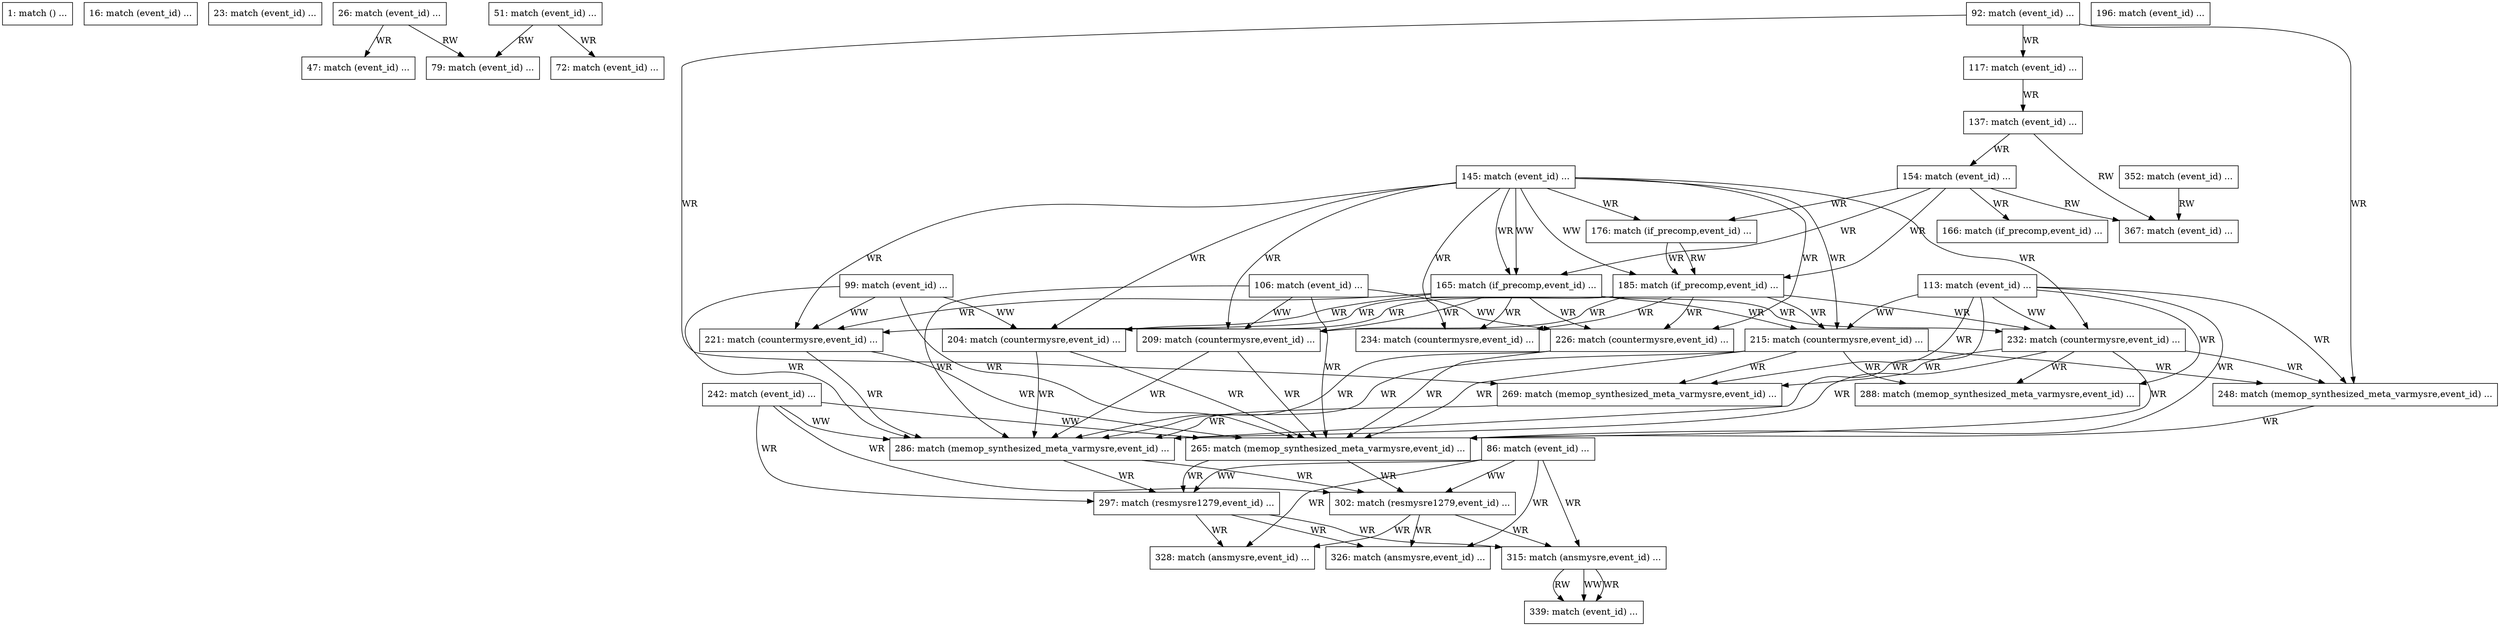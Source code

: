 digraph G {
  "1: match () ...
" [shape=box, ];
  "16: match (event_id) ...
" [shape=box, ];
  "23: match (event_id) ...
" [shape=box, ];
  "26: match (event_id) ...
" [shape=box, ];
  "47: match (event_id) ...
" [shape=box, ];
  "51: match (event_id) ...
" [shape=box, ];
  "72: match (event_id) ...
" [shape=box, ];
  "79: match (event_id) ...
" [shape=box, ];
  "86: match (event_id) ...
" [shape=box, ];
  "92: match (event_id) ...
" [shape=box, ];
  "99: match (event_id) ...
" [shape=box, ];
  "106: match (event_id) ...
" [shape=box, ];
  "113: match (event_id) ...
" [shape=box, ];
  "117: match (event_id) ...
" [shape=box, ];
  "137: match (event_id) ...
" [shape=box, ];
  "145: match (event_id) ...
" [shape=box, ];
  "154: match (event_id) ...
" [shape=box, ];
  "165: match (if_precomp,event_id) ...
" [shape=box, ];
  "166: match (if_precomp,event_id) ...
" [shape=box, ];
  "176: match (if_precomp,event_id) ...
" [shape=box, ];
  "185: match (if_precomp,event_id) ...
" [shape=box, ];
  "196: match (event_id) ...
" [shape=box, ];
  "204: match (countermysre,event_id) ...
" [shape=box, ];
  "209: match (countermysre,event_id) ...
" [shape=box, ];
  "215: match (countermysre,event_id) ...
" [shape=box, ];
  "221: match (countermysre,event_id) ...
" [shape=box, ];
  "226: match (countermysre,event_id) ...
" [shape=box, ];
  "232: match (countermysre,event_id) ...
" [shape=box, ];
  "234: match (countermysre,event_id) ...
" [shape=box, ];
  "242: match (event_id) ...
" [shape=box, ];
  "248: match (memop_synthesized_meta_varmysre,event_id) ...
" [shape=box, ];
  "265: match (memop_synthesized_meta_varmysre,event_id) ...
" [shape=box, ];
  "269: match (memop_synthesized_meta_varmysre,event_id) ...
" [shape=box, ];
  "286: match (memop_synthesized_meta_varmysre,event_id) ...
" [shape=box, ];
  "288: match (memop_synthesized_meta_varmysre,event_id) ...
" [shape=box, ];
  "297: match (resmysre1279,event_id) ...
" [shape=box, ];
  "302: match (resmysre1279,event_id) ...
" [shape=box, ];
  "315: match (ansmysre,event_id) ...
" [shape=box, ];
  "326: match (ansmysre,event_id) ...
" [shape=box, ];
  "328: match (ansmysre,event_id) ...
" [shape=box, ];
  "339: match (event_id) ...
" [shape=box, ];
  "352: match (event_id) ...
" [shape=box, ];
  "367: match (event_id) ...
" [shape=box, ];
  
  
  "26: match (event_id) ...
" -> "47: match (event_id) ...
" [label="WR", ];
  "26: match (event_id) ...
" -> "79: match (event_id) ...
" [label="RW", ];
  "51: match (event_id) ...
" -> "72: match (event_id) ...
" [label="WR", ];
  "51: match (event_id) ...
" -> "79: match (event_id) ...
" [label="RW", ];
  "86: match (event_id) ...
" -> "297: match (resmysre1279,event_id) ...
" [
  label="WW", ];
  "86: match (event_id) ...
" -> "302: match (resmysre1279,event_id) ...
" [
  label="WW", ];
  "86: match (event_id) ...
" -> "315: match (ansmysre,event_id) ...
" [
  label="WR", ];
  "86: match (event_id) ...
" -> "326: match (ansmysre,event_id) ...
" [
  label="WR", ];
  "86: match (event_id) ...
" -> "328: match (ansmysre,event_id) ...
" [
  label="WR", ];
  "92: match (event_id) ...
" -> "117: match (event_id) ...
" [label="WR", ];
  "92: match (event_id) ...
" -> "248: match (memop_synthesized_meta_varmysre,event_id) ...
" [
  label="WR", ];
  "92: match (event_id) ...
" -> "269: match (memop_synthesized_meta_varmysre,event_id) ...
" [
  label="WR", ];
  "99: match (event_id) ...
" -> "204: match (countermysre,event_id) ...
" [
  label="WW", ];
  "99: match (event_id) ...
" -> "221: match (countermysre,event_id) ...
" [
  label="WW", ];
  "99: match (event_id) ...
" -> "265: match (memop_synthesized_meta_varmysre,event_id) ...
" [
  label="WR", ];
  "99: match (event_id) ...
" -> "286: match (memop_synthesized_meta_varmysre,event_id) ...
" [
  label="WR", ];
  "106: match (event_id) ...
" -> "209: match (countermysre,event_id) ...
" [
  label="WW", ];
  "106: match (event_id) ...
" -> "226: match (countermysre,event_id) ...
" [
  label="WW", ];
  "106: match (event_id) ...
" -> "265: match (memop_synthesized_meta_varmysre,event_id) ...
" [
  label="WR", ];
  "106: match (event_id) ...
" -> "286: match (memop_synthesized_meta_varmysre,event_id) ...
" [
  label="WR", ];
  "113: match (event_id) ...
" -> "215: match (countermysre,event_id) ...
" [
  label="WW", ];
  "113: match (event_id) ...
" -> "232: match (countermysre,event_id) ...
" [
  label="WW", ];
  "113: match (event_id) ...
" -> "248: match (memop_synthesized_meta_varmysre,event_id) ...
" [
  label="WR", ];
  "113: match (event_id) ...
" -> "265: match (memop_synthesized_meta_varmysre,event_id) ...
" [
  label="WR", ];
  "113: match (event_id) ...
" -> "269: match (memop_synthesized_meta_varmysre,event_id) ...
" [
  label="WR", ];
  "113: match (event_id) ...
" -> "286: match (memop_synthesized_meta_varmysre,event_id) ...
" [
  label="WR", ];
  "113: match (event_id) ...
" -> "288: match (memop_synthesized_meta_varmysre,event_id) ...
" [
  label="WR", ];
  "117: match (event_id) ...
" -> "137: match (event_id) ...
" [label="WR", ];
  "137: match (event_id) ...
" -> "154: match (event_id) ...
" [label="WR", ];
  "137: match (event_id) ...
" -> "367: match (event_id) ...
" [label="RW", ];
  "145: match (event_id) ...
" -> "165: match (if_precomp,event_id) ...
" [
  label="WW", ];
  "145: match (event_id) ...
" -> "165: match (if_precomp,event_id) ...
" [
  label="WR", ];
  "145: match (event_id) ...
" -> "176: match (if_precomp,event_id) ...
" [
  label="WR", ];
  "145: match (event_id) ...
" -> "185: match (if_precomp,event_id) ...
" [
  label="WW", ];
  "145: match (event_id) ...
" -> "204: match (countermysre,event_id) ...
" [
  label="WR", ];
  "145: match (event_id) ...
" -> "209: match (countermysre,event_id) ...
" [
  label="WR", ];
  "145: match (event_id) ...
" -> "215: match (countermysre,event_id) ...
" [
  label="WR", ];
  "145: match (event_id) ...
" -> "221: match (countermysre,event_id) ...
" [
  label="WR", ];
  "145: match (event_id) ...
" -> "226: match (countermysre,event_id) ...
" [
  label="WR", ];
  "145: match (event_id) ...
" -> "232: match (countermysre,event_id) ...
" [
  label="WR", ];
  "145: match (event_id) ...
" -> "234: match (countermysre,event_id) ...
" [
  label="WR", ];
  "154: match (event_id) ...
" -> "165: match (if_precomp,event_id) ...
" [
  label="WR", ];
  "154: match (event_id) ...
" -> "166: match (if_precomp,event_id) ...
" [
  label="WR", ];
  "154: match (event_id) ...
" -> "176: match (if_precomp,event_id) ...
" [
  label="WR", ];
  "154: match (event_id) ...
" -> "185: match (if_precomp,event_id) ...
" [
  label="WR", ];
  "154: match (event_id) ...
" -> "367: match (event_id) ...
" [label="RW", ];
  "165: match (if_precomp,event_id) ...
" -> "204: match (countermysre,event_id) ...
" [
  label="WR", ];
  "165: match (if_precomp,event_id) ...
" -> "209: match (countermysre,event_id) ...
" [
  label="WR", ];
  "165: match (if_precomp,event_id) ...
" -> "215: match (countermysre,event_id) ...
" [
  label="WR", ];
  "165: match (if_precomp,event_id) ...
" -> "221: match (countermysre,event_id) ...
" [
  label="WR", ];
  "165: match (if_precomp,event_id) ...
" -> "226: match (countermysre,event_id) ...
" [
  label="WR", ];
  "165: match (if_precomp,event_id) ...
" -> "232: match (countermysre,event_id) ...
" [
  label="WR", ];
  "165: match (if_precomp,event_id) ...
" -> "234: match (countermysre,event_id) ...
" [
  label="WR", ];
  "176: match (if_precomp,event_id) ...
" -> "185: match (if_precomp,event_id) ...
" [
  label="RW", ];
  "176: match (if_precomp,event_id) ...
" -> "185: match (if_precomp,event_id) ...
" [
  label="WR", ];
  "185: match (if_precomp,event_id) ...
" -> "204: match (countermysre,event_id) ...
" [
  label="WR", ];
  "185: match (if_precomp,event_id) ...
" -> "209: match (countermysre,event_id) ...
" [
  label="WR", ];
  "185: match (if_precomp,event_id) ...
" -> "215: match (countermysre,event_id) ...
" [
  label="WR", ];
  "185: match (if_precomp,event_id) ...
" -> "221: match (countermysre,event_id) ...
" [
  label="WR", ];
  "185: match (if_precomp,event_id) ...
" -> "226: match (countermysre,event_id) ...
" [
  label="WR", ];
  "185: match (if_precomp,event_id) ...
" -> "232: match (countermysre,event_id) ...
" [
  label="WR", ];
  "185: match (if_precomp,event_id) ...
" -> "234: match (countermysre,event_id) ...
" [
  label="WR", ];
  "204: match (countermysre,event_id) ...
" -> "265: match (memop_synthesized_meta_varmysre,event_id) ...
" [
  label="WR", ];
  "204: match (countermysre,event_id) ...
" -> "286: match (memop_synthesized_meta_varmysre,event_id) ...
" [
  label="WR", ];
  "209: match (countermysre,event_id) ...
" -> "265: match (memop_synthesized_meta_varmysre,event_id) ...
" [
  label="WR", ];
  "209: match (countermysre,event_id) ...
" -> "286: match (memop_synthesized_meta_varmysre,event_id) ...
" [
  label="WR", ];
  "215: match (countermysre,event_id) ...
" -> "248: match (memop_synthesized_meta_varmysre,event_id) ...
" [
  label="WR", ];
  "215: match (countermysre,event_id) ...
" -> "265: match (memop_synthesized_meta_varmysre,event_id) ...
" [
  label="WR", ];
  "215: match (countermysre,event_id) ...
" -> "269: match (memop_synthesized_meta_varmysre,event_id) ...
" [
  label="WR", ];
  "215: match (countermysre,event_id) ...
" -> "286: match (memop_synthesized_meta_varmysre,event_id) ...
" [
  label="WR", ];
  "215: match (countermysre,event_id) ...
" -> "288: match (memop_synthesized_meta_varmysre,event_id) ...
" [
  label="WR", ];
  "221: match (countermysre,event_id) ...
" -> "265: match (memop_synthesized_meta_varmysre,event_id) ...
" [
  label="WR", ];
  "221: match (countermysre,event_id) ...
" -> "286: match (memop_synthesized_meta_varmysre,event_id) ...
" [
  label="WR", ];
  "226: match (countermysre,event_id) ...
" -> "265: match (memop_synthesized_meta_varmysre,event_id) ...
" [
  label="WR", ];
  "226: match (countermysre,event_id) ...
" -> "286: match (memop_synthesized_meta_varmysre,event_id) ...
" [
  label="WR", ];
  "232: match (countermysre,event_id) ...
" -> "248: match (memop_synthesized_meta_varmysre,event_id) ...
" [
  label="WR", ];
  "232: match (countermysre,event_id) ...
" -> "265: match (memop_synthesized_meta_varmysre,event_id) ...
" [
  label="WR", ];
  "232: match (countermysre,event_id) ...
" -> "269: match (memop_synthesized_meta_varmysre,event_id) ...
" [
  label="WR", ];
  "232: match (countermysre,event_id) ...
" -> "286: match (memop_synthesized_meta_varmysre,event_id) ...
" [
  label="WR", ];
  "232: match (countermysre,event_id) ...
" -> "288: match (memop_synthesized_meta_varmysre,event_id) ...
" [
  label="WR", ];
  "242: match (event_id) ...
" -> "265: match (memop_synthesized_meta_varmysre,event_id) ...
" [
  label="WW", ];
  "242: match (event_id) ...
" -> "286: match (memop_synthesized_meta_varmysre,event_id) ...
" [
  label="WW", ];
  "242: match (event_id) ...
" -> "297: match (resmysre1279,event_id) ...
" [
  label="WR", ];
  "242: match (event_id) ...
" -> "302: match (resmysre1279,event_id) ...
" [
  label="WR", ];
  "248: match (memop_synthesized_meta_varmysre,event_id) ...
" -> "265: match (memop_synthesized_meta_varmysre,event_id) ...
" [
  label="WR", ];
  "265: match (memop_synthesized_meta_varmysre,event_id) ...
" -> "297: match (resmysre1279,event_id) ...
" [
  label="WR", ];
  "265: match (memop_synthesized_meta_varmysre,event_id) ...
" -> "302: match (resmysre1279,event_id) ...
" [
  label="WR", ];
  "269: match (memop_synthesized_meta_varmysre,event_id) ...
" -> "286: match (memop_synthesized_meta_varmysre,event_id) ...
" [
  label="WR", ];
  "286: match (memop_synthesized_meta_varmysre,event_id) ...
" -> "297: match (resmysre1279,event_id) ...
" [
  label="WR", ];
  "286: match (memop_synthesized_meta_varmysre,event_id) ...
" -> "302: match (resmysre1279,event_id) ...
" [
  label="WR", ];
  "297: match (resmysre1279,event_id) ...
" -> "315: match (ansmysre,event_id) ...
" [
  label="WR", ];
  "297: match (resmysre1279,event_id) ...
" -> "326: match (ansmysre,event_id) ...
" [
  label="WR", ];
  "297: match (resmysre1279,event_id) ...
" -> "328: match (ansmysre,event_id) ...
" [
  label="WR", ];
  "302: match (resmysre1279,event_id) ...
" -> "315: match (ansmysre,event_id) ...
" [
  label="WR", ];
  "302: match (resmysre1279,event_id) ...
" -> "326: match (ansmysre,event_id) ...
" [
  label="WR", ];
  "302: match (resmysre1279,event_id) ...
" -> "328: match (ansmysre,event_id) ...
" [
  label="WR", ];
  "315: match (ansmysre,event_id) ...
" -> "339: match (event_id) ...
" [
  label="RW", ];
  "315: match (ansmysre,event_id) ...
" -> "339: match (event_id) ...
" [
  label="WW", ];
  "315: match (ansmysre,event_id) ...
" -> "339: match (event_id) ...
" [
  label="WR", ];
  "352: match (event_id) ...
" -> "367: match (event_id) ...
" [label="RW", ];
  
  }